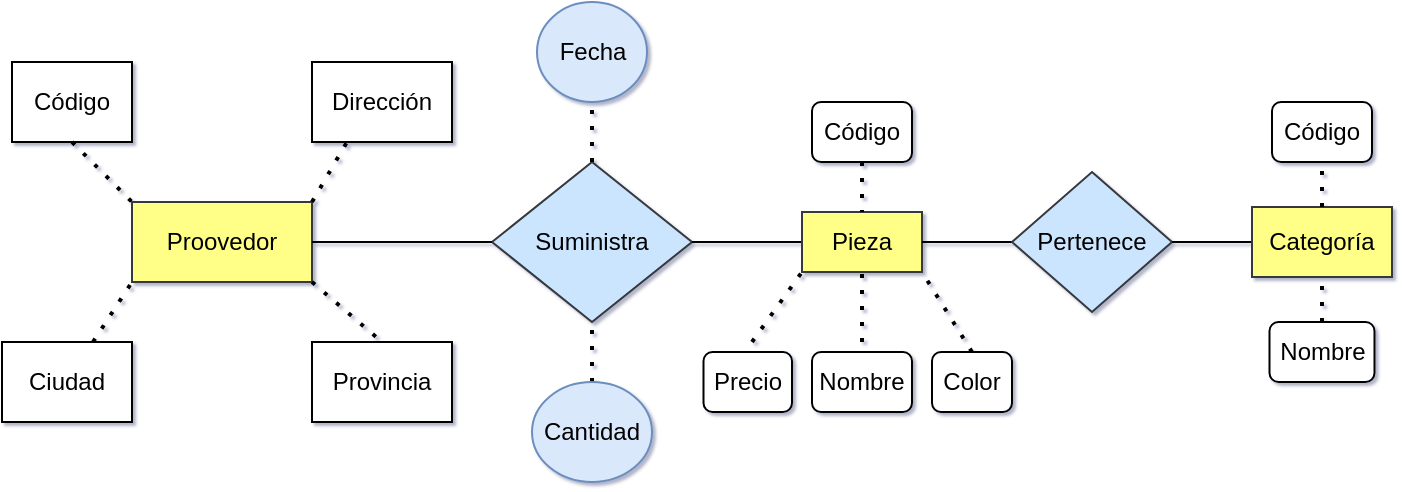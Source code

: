 <mxfile version="14.7.7" type="github" pages="2"><diagram id="CIvYQ4r5QtBuEdkrOAxU" name="Page-1"><mxGraphModel dx="740" dy="389" grid="1" gridSize="10" guides="1" tooltips="1" connect="1" arrows="1" fold="1" page="1" pageScale="1" pageWidth="827" pageHeight="1169" math="0" shadow="1"><root><mxCell id="0"/><mxCell id="1" parent="0"/><mxCell id="SEOv51vG58mjiRPIDDp3-2" value="Proovedor" style="rounded=0;whiteSpace=wrap;html=1;fillColor=#ffff88;strokeColor=#36393d;" parent="1" vertex="1"><mxGeometry x="110" y="190" width="90" height="40" as="geometry"/></mxCell><mxCell id="SEOv51vG58mjiRPIDDp3-4" value="Dirección" style="rounded=0;whiteSpace=wrap;html=1;direction=west;" parent="1" vertex="1"><mxGeometry x="200" y="120" width="70" height="40" as="geometry"/></mxCell><mxCell id="SEOv51vG58mjiRPIDDp3-5" value="Ciudad" style="rounded=0;whiteSpace=wrap;html=1;" parent="1" vertex="1"><mxGeometry x="45" y="260" width="65" height="40" as="geometry"/></mxCell><mxCell id="SEOv51vG58mjiRPIDDp3-6" value="Provincia" style="rounded=0;whiteSpace=wrap;html=1;" parent="1" vertex="1"><mxGeometry x="200" y="260" width="70" height="40" as="geometry"/></mxCell><mxCell id="SEOv51vG58mjiRPIDDp3-7" value="Código" style="rounded=0;whiteSpace=wrap;html=1;" parent="1" vertex="1"><mxGeometry x="50" y="120" width="60" height="40" as="geometry"/></mxCell><mxCell id="SEOv51vG58mjiRPIDDp3-8" value="" style="endArrow=none;dashed=1;html=1;dashPattern=1 3;strokeWidth=2;entryX=0;entryY=1;entryDx=0;entryDy=0;" parent="1" source="SEOv51vG58mjiRPIDDp3-5" target="SEOv51vG58mjiRPIDDp3-2" edge="1"><mxGeometry width="50" height="50" relative="1" as="geometry"><mxPoint x="70" y="310" as="sourcePoint"/><mxPoint x="120" y="260" as="targetPoint"/></mxGeometry></mxCell><mxCell id="SEOv51vG58mjiRPIDDp3-9" value="" style="endArrow=none;dashed=1;html=1;dashPattern=1 3;strokeWidth=2;exitX=0.5;exitY=1;exitDx=0;exitDy=0;" parent="1" source="SEOv51vG58mjiRPIDDp3-7" edge="1"><mxGeometry width="50" height="50" relative="1" as="geometry"><mxPoint x="70" y="230" as="sourcePoint"/><mxPoint x="110" y="190" as="targetPoint"/></mxGeometry></mxCell><mxCell id="SEOv51vG58mjiRPIDDp3-10" value="" style="endArrow=none;dashed=1;html=1;dashPattern=1 3;strokeWidth=2;entryX=0.75;entryY=0;entryDx=0;entryDy=0;exitX=1;exitY=0;exitDx=0;exitDy=0;" parent="1" source="SEOv51vG58mjiRPIDDp3-2" target="SEOv51vG58mjiRPIDDp3-4" edge="1"><mxGeometry width="50" height="50" relative="1" as="geometry"><mxPoint x="70" y="310" as="sourcePoint"/><mxPoint x="120" y="260" as="targetPoint"/></mxGeometry></mxCell><mxCell id="SEOv51vG58mjiRPIDDp3-11" value="" style="endArrow=none;dashed=1;html=1;dashPattern=1 3;strokeWidth=2;entryX=0.5;entryY=0;entryDx=0;entryDy=0;exitX=1;exitY=1;exitDx=0;exitDy=0;" parent="1" source="SEOv51vG58mjiRPIDDp3-2" target="SEOv51vG58mjiRPIDDp3-6" edge="1"><mxGeometry width="50" height="50" relative="1" as="geometry"><mxPoint x="70" y="310" as="sourcePoint"/><mxPoint x="120" y="260" as="targetPoint"/></mxGeometry></mxCell><mxCell id="SEOv51vG58mjiRPIDDp3-13" value="Suministra" style="rhombus;whiteSpace=wrap;html=1;fillColor=#cce5ff;strokeColor=#36393d;" parent="1" vertex="1"><mxGeometry x="290" y="170" width="100" height="80" as="geometry"/></mxCell><mxCell id="SEOv51vG58mjiRPIDDp3-15" value="" style="endArrow=none;dashed=1;html=1;dashPattern=1 3;strokeWidth=2;entryX=0.5;entryY=1;entryDx=0;entryDy=0;exitX=0.5;exitY=0;exitDx=0;exitDy=0;" parent="1" source="SEOv51vG58mjiRPIDDp3-17" target="SEOv51vG58mjiRPIDDp3-13" edge="1"><mxGeometry width="50" height="50" relative="1" as="geometry"><mxPoint x="390" y="280" as="sourcePoint"/><mxPoint x="490" y="260" as="targetPoint"/></mxGeometry></mxCell><mxCell id="SEOv51vG58mjiRPIDDp3-16" value="Fecha" style="ellipse;whiteSpace=wrap;html=1;fillColor=#dae8fc;strokeColor=#6c8ebf;" parent="1" vertex="1"><mxGeometry x="312.5" y="90" width="55" height="50" as="geometry"/></mxCell><mxCell id="SEOv51vG58mjiRPIDDp3-17" value="Cantidad" style="ellipse;whiteSpace=wrap;html=1;fillColor=#dae8fc;strokeColor=#6c8ebf;" parent="1" vertex="1"><mxGeometry x="310" y="280" width="60" height="50" as="geometry"/></mxCell><mxCell id="SEOv51vG58mjiRPIDDp3-25" value="" style="endArrow=none;html=1;entryX=1;entryY=0.5;entryDx=0;entryDy=0;" parent="1" target="SEOv51vG58mjiRPIDDp3-2" edge="1"><mxGeometry width="50" height="50" relative="1" as="geometry"><mxPoint x="290" y="210" as="sourcePoint"/><mxPoint x="490" y="160" as="targetPoint"/></mxGeometry></mxCell><mxCell id="SEOv51vG58mjiRPIDDp3-30" value="" style="endArrow=none;dashed=1;html=1;dashPattern=1 3;strokeWidth=2;entryX=0.5;entryY=1;entryDx=0;entryDy=0;exitX=0.5;exitY=0;exitDx=0;exitDy=0;" parent="1" source="SEOv51vG58mjiRPIDDp3-13" target="SEOv51vG58mjiRPIDDp3-16" edge="1"><mxGeometry width="50" height="50" relative="1" as="geometry"><mxPoint x="420" y="210" as="sourcePoint"/><mxPoint x="470" y="160" as="targetPoint"/></mxGeometry></mxCell><mxCell id="SEOv51vG58mjiRPIDDp3-31" value="" style="endArrow=none;html=1;exitX=1;exitY=0.5;exitDx=0;exitDy=0;entryX=0.083;entryY=0.5;entryDx=0;entryDy=0;entryPerimeter=0;" parent="1" source="SEOv51vG58mjiRPIDDp3-13" target="SEOv51vG58mjiRPIDDp3-32" edge="1"><mxGeometry width="50" height="50" relative="1" as="geometry"><mxPoint x="420" y="210" as="sourcePoint"/><mxPoint x="440" y="210" as="targetPoint"/></mxGeometry></mxCell><mxCell id="SEOv51vG58mjiRPIDDp3-32" value="Pieza" style="rounded=0;whiteSpace=wrap;html=1;fillColor=#ffff88;strokeColor=#36393d;" parent="1" vertex="1"><mxGeometry x="445" y="195" width="60" height="30" as="geometry"/></mxCell><mxCell id="SEOv51vG58mjiRPIDDp3-34" value="Color" style="rounded=1;whiteSpace=wrap;html=1;" parent="1" vertex="1"><mxGeometry x="510" y="265" width="40" height="30" as="geometry"/></mxCell><mxCell id="SEOv51vG58mjiRPIDDp3-35" value="Precio" style="rounded=1;whiteSpace=wrap;html=1;" parent="1" vertex="1"><mxGeometry x="395.75" y="265" width="44.25" height="30" as="geometry"/></mxCell><mxCell id="SEOv51vG58mjiRPIDDp3-36" value="Nombre" style="rounded=1;whiteSpace=wrap;html=1;" parent="1" vertex="1"><mxGeometry x="450" y="265" width="50" height="30" as="geometry"/></mxCell><mxCell id="SEOv51vG58mjiRPIDDp3-37" value="" style="endArrow=none;dashed=1;html=1;dashPattern=1 3;strokeWidth=2;entryX=0;entryY=1;entryDx=0;entryDy=0;" parent="1" target="SEOv51vG58mjiRPIDDp3-32" edge="1"><mxGeometry width="50" height="50" relative="1" as="geometry"><mxPoint x="420" y="260" as="sourcePoint"/><mxPoint x="280" y="160" as="targetPoint"/></mxGeometry></mxCell><mxCell id="SEOv51vG58mjiRPIDDp3-38" value="" style="endArrow=none;dashed=1;html=1;dashPattern=1 3;strokeWidth=2;entryX=0.5;entryY=1;entryDx=0;entryDy=0;" parent="1" target="SEOv51vG58mjiRPIDDp3-32" edge="1"><mxGeometry width="50" height="50" relative="1" as="geometry"><mxPoint x="475" y="260" as="sourcePoint"/><mxPoint x="280" y="160" as="targetPoint"/></mxGeometry></mxCell><mxCell id="SEOv51vG58mjiRPIDDp3-39" value="" style="endArrow=none;dashed=1;html=1;dashPattern=1 3;strokeWidth=2;entryX=1;entryY=1;entryDx=0;entryDy=0;exitX=0.5;exitY=0;exitDx=0;exitDy=0;" parent="1" source="SEOv51vG58mjiRPIDDp3-34" target="SEOv51vG58mjiRPIDDp3-32" edge="1"><mxGeometry width="50" height="50" relative="1" as="geometry"><mxPoint x="290" y="210" as="sourcePoint"/><mxPoint x="340" y="160" as="targetPoint"/></mxGeometry></mxCell><mxCell id="SEOv51vG58mjiRPIDDp3-40" value="" style="endArrow=none;dashed=1;html=1;dashPattern=1 3;strokeWidth=2;entryX=0.5;entryY=0;entryDx=0;entryDy=0;" parent="1" target="SEOv51vG58mjiRPIDDp3-32" edge="1"><mxGeometry width="50" height="50" relative="1" as="geometry"><mxPoint x="475" y="170" as="sourcePoint"/><mxPoint x="420" y="160" as="targetPoint"/></mxGeometry></mxCell><mxCell id="SEOv51vG58mjiRPIDDp3-41" value="Código" style="rounded=1;whiteSpace=wrap;html=1;" parent="1" vertex="1"><mxGeometry x="450" y="140" width="50" height="30" as="geometry"/></mxCell><mxCell id="SEOv51vG58mjiRPIDDp3-42" value="" style="endArrow=none;html=1;entryX=1;entryY=0.5;entryDx=0;entryDy=0;" parent="1" target="SEOv51vG58mjiRPIDDp3-32" edge="1"><mxGeometry width="50" height="50" relative="1" as="geometry"><mxPoint x="550" y="210" as="sourcePoint"/><mxPoint x="460" y="160" as="targetPoint"/></mxGeometry></mxCell><mxCell id="SEOv51vG58mjiRPIDDp3-43" value="Pertenece" style="rhombus;whiteSpace=wrap;html=1;fillColor=#cce5ff;strokeColor=#36393d;" parent="1" vertex="1"><mxGeometry x="550" y="175" width="80" height="70" as="geometry"/></mxCell><mxCell id="SEOv51vG58mjiRPIDDp3-44" value="" style="endArrow=none;html=1;exitX=1;exitY=0.5;exitDx=0;exitDy=0;" parent="1" source="SEOv51vG58mjiRPIDDp3-43" edge="1"><mxGeometry width="50" height="50" relative="1" as="geometry"><mxPoint x="650" y="210" as="sourcePoint"/><mxPoint x="670" y="210" as="targetPoint"/></mxGeometry></mxCell><mxCell id="SEOv51vG58mjiRPIDDp3-48" value="Categoría" style="rounded=0;whiteSpace=wrap;html=1;fillColor=#ffff88;strokeColor=#36393d;" parent="1" vertex="1"><mxGeometry x="670" y="192.5" width="70" height="35" as="geometry"/></mxCell><mxCell id="SEOv51vG58mjiRPIDDp3-52" value="Código" style="rounded=1;whiteSpace=wrap;html=1;direction=west;" parent="1" vertex="1"><mxGeometry x="680" y="140" width="50" height="30" as="geometry"/></mxCell><mxCell id="SEOv51vG58mjiRPIDDp3-53" value="" style="endArrow=none;dashed=1;html=1;dashPattern=1 3;strokeWidth=2;entryX=0.5;entryY=0;entryDx=0;entryDy=0;exitX=0.5;exitY=0;exitDx=0;exitDy=0;" parent="1" source="SEOv51vG58mjiRPIDDp3-48" target="SEOv51vG58mjiRPIDDp3-52" edge="1"><mxGeometry width="50" height="50" relative="1" as="geometry"><mxPoint x="630" y="210" as="sourcePoint"/><mxPoint x="680" y="160" as="targetPoint"/></mxGeometry></mxCell><mxCell id="SEOv51vG58mjiRPIDDp3-54" value="Nombre" style="rounded=1;whiteSpace=wrap;html=1;" parent="1" vertex="1"><mxGeometry x="678.75" y="250" width="52.5" height="30" as="geometry"/></mxCell><mxCell id="SEOv51vG58mjiRPIDDp3-55" value="" style="endArrow=none;dashed=1;html=1;dashPattern=1 3;strokeWidth=2;entryX=0.5;entryY=1;entryDx=0;entryDy=0;exitX=0.5;exitY=0;exitDx=0;exitDy=0;" parent="1" source="SEOv51vG58mjiRPIDDp3-54" target="SEOv51vG58mjiRPIDDp3-48" edge="1"><mxGeometry width="50" height="50" relative="1" as="geometry"><mxPoint x="630" y="210" as="sourcePoint"/><mxPoint x="680" y="160" as="targetPoint"/></mxGeometry></mxCell></root></mxGraphModel></diagram><diagram id="7mZmur6NeoJ4aUFcLR1v" name="Page-2"><mxGraphModel dx="740" dy="446" grid="1" gridSize="10" guides="1" tooltips="1" connect="1" arrows="1" fold="1" page="1" pageScale="1" pageWidth="827" pageHeight="1169" math="0" shadow="0"><root><mxCell id="ff3uOHSEjeXjiPRdeu7w-0"/><mxCell id="ff3uOHSEjeXjiPRdeu7w-1" parent="ff3uOHSEjeXjiPRdeu7w-0"/></root></mxGraphModel></diagram></mxfile>